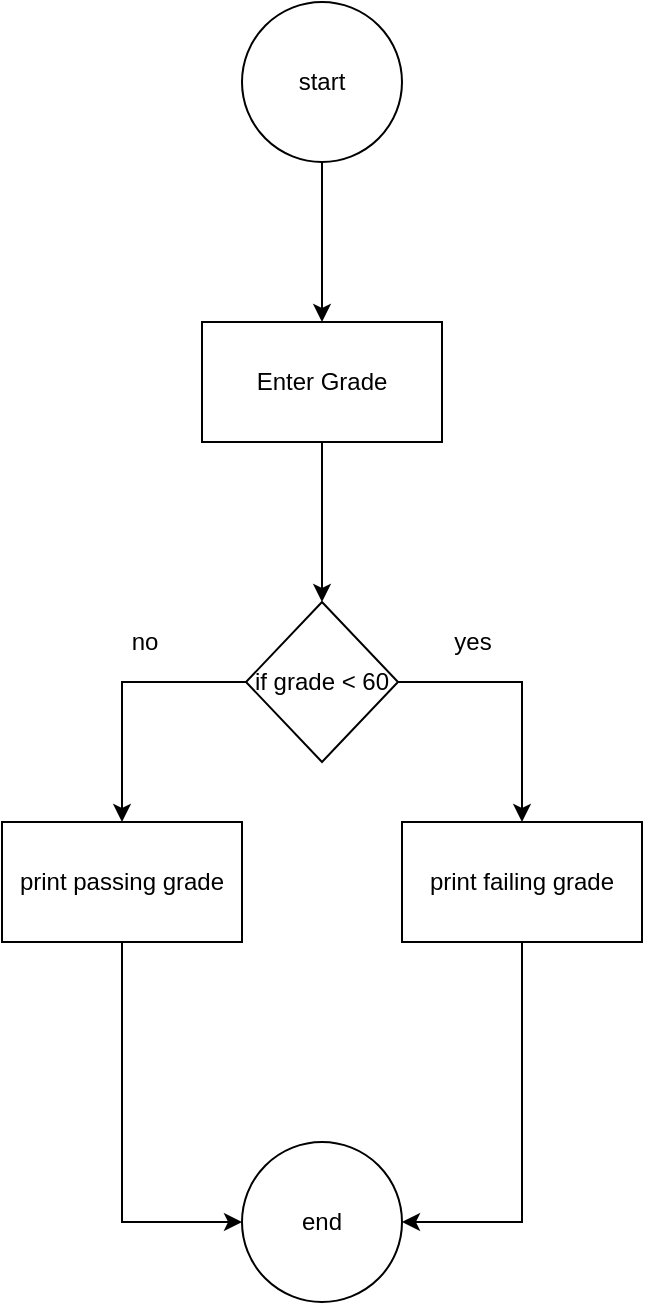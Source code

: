 <mxfile version="15.0.1" type="github">
  <diagram id="C5RBs43oDa-KdzZeNtuy" name="Page-1">
    <mxGraphModel dx="1502" dy="673" grid="1" gridSize="10" guides="1" tooltips="1" connect="1" arrows="1" fold="1" page="1" pageScale="1" pageWidth="827" pageHeight="1169" math="0" shadow="0">
      <root>
        <mxCell id="WIyWlLk6GJQsqaUBKTNV-0" />
        <mxCell id="WIyWlLk6GJQsqaUBKTNV-1" parent="WIyWlLk6GJQsqaUBKTNV-0" />
        <mxCell id="7ugrbNDjInq6VxTkpWoA-11" style="edgeStyle=orthogonalEdgeStyle;rounded=0;orthogonalLoop=1;jettySize=auto;html=1;exitX=0.5;exitY=1;exitDx=0;exitDy=0;entryX=0.5;entryY=0;entryDx=0;entryDy=0;" edge="1" parent="WIyWlLk6GJQsqaUBKTNV-1" source="7ugrbNDjInq6VxTkpWoA-0" target="7ugrbNDjInq6VxTkpWoA-3">
          <mxGeometry relative="1" as="geometry" />
        </mxCell>
        <mxCell id="7ugrbNDjInq6VxTkpWoA-0" value="Enter Grade" style="rounded=0;whiteSpace=wrap;html=1;" vertex="1" parent="WIyWlLk6GJQsqaUBKTNV-1">
          <mxGeometry x="354" y="220" width="120" height="60" as="geometry" />
        </mxCell>
        <mxCell id="7ugrbNDjInq6VxTkpWoA-9" style="edgeStyle=orthogonalEdgeStyle;rounded=0;orthogonalLoop=1;jettySize=auto;html=1;exitX=1;exitY=0.5;exitDx=0;exitDy=0;entryX=0.5;entryY=0;entryDx=0;entryDy=0;" edge="1" parent="WIyWlLk6GJQsqaUBKTNV-1" source="7ugrbNDjInq6VxTkpWoA-3" target="7ugrbNDjInq6VxTkpWoA-4">
          <mxGeometry relative="1" as="geometry" />
        </mxCell>
        <mxCell id="7ugrbNDjInq6VxTkpWoA-10" style="edgeStyle=orthogonalEdgeStyle;rounded=0;orthogonalLoop=1;jettySize=auto;html=1;exitX=0;exitY=0.5;exitDx=0;exitDy=0;entryX=0.5;entryY=0;entryDx=0;entryDy=0;" edge="1" parent="WIyWlLk6GJQsqaUBKTNV-1" source="7ugrbNDjInq6VxTkpWoA-3" target="7ugrbNDjInq6VxTkpWoA-5">
          <mxGeometry relative="1" as="geometry" />
        </mxCell>
        <mxCell id="7ugrbNDjInq6VxTkpWoA-3" value="if grade &amp;lt; 60" style="rhombus;whiteSpace=wrap;html=1;" vertex="1" parent="WIyWlLk6GJQsqaUBKTNV-1">
          <mxGeometry x="376" y="360" width="76" height="80" as="geometry" />
        </mxCell>
        <mxCell id="7ugrbNDjInq6VxTkpWoA-14" style="edgeStyle=orthogonalEdgeStyle;rounded=0;orthogonalLoop=1;jettySize=auto;html=1;exitX=0.5;exitY=1;exitDx=0;exitDy=0;entryX=1;entryY=0.5;entryDx=0;entryDy=0;" edge="1" parent="WIyWlLk6GJQsqaUBKTNV-1" source="7ugrbNDjInq6VxTkpWoA-4" target="7ugrbNDjInq6VxTkpWoA-7">
          <mxGeometry relative="1" as="geometry" />
        </mxCell>
        <mxCell id="7ugrbNDjInq6VxTkpWoA-4" value="print failing grade" style="rounded=0;whiteSpace=wrap;html=1;" vertex="1" parent="WIyWlLk6GJQsqaUBKTNV-1">
          <mxGeometry x="454" y="470" width="120" height="60" as="geometry" />
        </mxCell>
        <mxCell id="7ugrbNDjInq6VxTkpWoA-13" style="edgeStyle=orthogonalEdgeStyle;rounded=0;orthogonalLoop=1;jettySize=auto;html=1;exitX=0.5;exitY=1;exitDx=0;exitDy=0;entryX=0;entryY=0.5;entryDx=0;entryDy=0;" edge="1" parent="WIyWlLk6GJQsqaUBKTNV-1" source="7ugrbNDjInq6VxTkpWoA-5" target="7ugrbNDjInq6VxTkpWoA-7">
          <mxGeometry relative="1" as="geometry" />
        </mxCell>
        <mxCell id="7ugrbNDjInq6VxTkpWoA-5" value="print passing grade" style="rounded=0;whiteSpace=wrap;html=1;" vertex="1" parent="WIyWlLk6GJQsqaUBKTNV-1">
          <mxGeometry x="254" y="470" width="120" height="60" as="geometry" />
        </mxCell>
        <mxCell id="7ugrbNDjInq6VxTkpWoA-12" style="edgeStyle=orthogonalEdgeStyle;rounded=0;orthogonalLoop=1;jettySize=auto;html=1;exitX=0.5;exitY=1;exitDx=0;exitDy=0;entryX=0.5;entryY=0;entryDx=0;entryDy=0;" edge="1" parent="WIyWlLk6GJQsqaUBKTNV-1" source="7ugrbNDjInq6VxTkpWoA-6" target="7ugrbNDjInq6VxTkpWoA-0">
          <mxGeometry relative="1" as="geometry" />
        </mxCell>
        <mxCell id="7ugrbNDjInq6VxTkpWoA-6" value="start" style="ellipse;whiteSpace=wrap;html=1;aspect=fixed;" vertex="1" parent="WIyWlLk6GJQsqaUBKTNV-1">
          <mxGeometry x="374" y="60" width="80" height="80" as="geometry" />
        </mxCell>
        <mxCell id="7ugrbNDjInq6VxTkpWoA-7" value="end" style="ellipse;whiteSpace=wrap;html=1;aspect=fixed;" vertex="1" parent="WIyWlLk6GJQsqaUBKTNV-1">
          <mxGeometry x="374" y="630" width="80" height="80" as="geometry" />
        </mxCell>
        <mxCell id="7ugrbNDjInq6VxTkpWoA-15" value="yes" style="text;html=1;align=center;verticalAlign=middle;resizable=0;points=[];autosize=1;strokeColor=none;" vertex="1" parent="WIyWlLk6GJQsqaUBKTNV-1">
          <mxGeometry x="474" y="370" width="30" height="20" as="geometry" />
        </mxCell>
        <mxCell id="7ugrbNDjInq6VxTkpWoA-16" value="no" style="text;html=1;align=center;verticalAlign=middle;resizable=0;points=[];autosize=1;strokeColor=none;" vertex="1" parent="WIyWlLk6GJQsqaUBKTNV-1">
          <mxGeometry x="310" y="370" width="30" height="20" as="geometry" />
        </mxCell>
      </root>
    </mxGraphModel>
  </diagram>
</mxfile>
